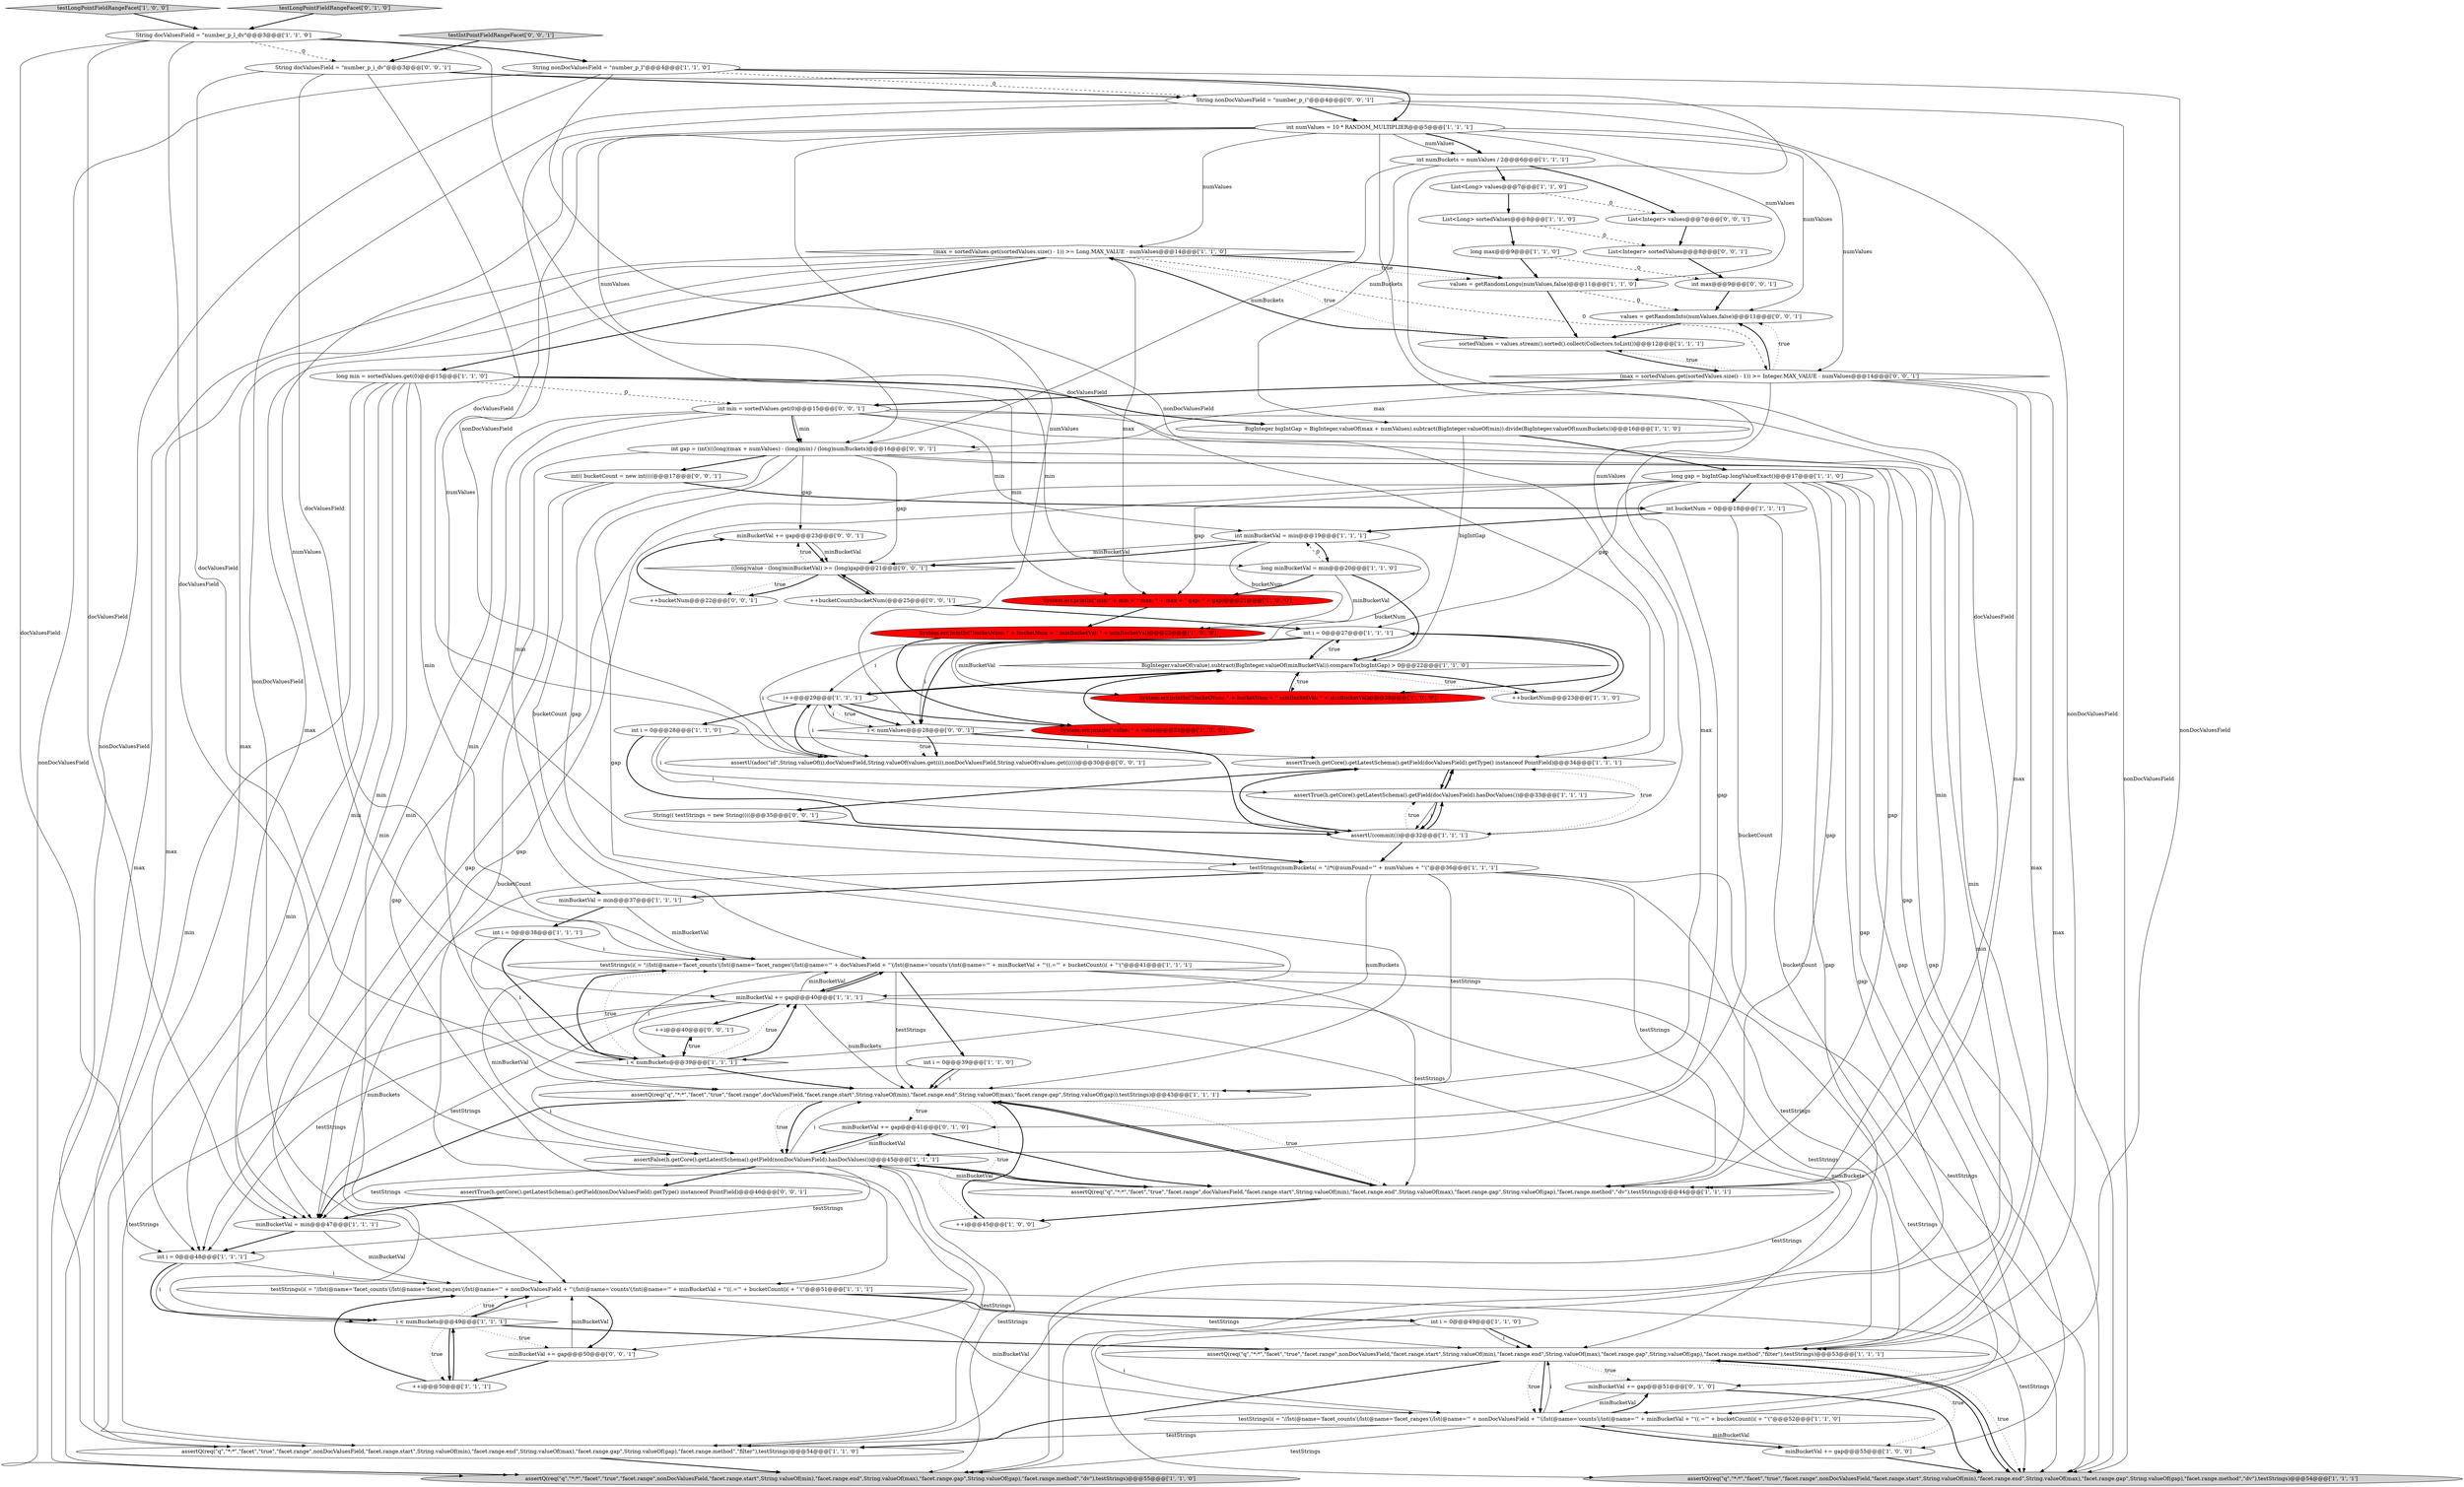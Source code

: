 digraph {
36 [style = filled, label = "testStrings(i( = \"//lst(@name='facet_counts'(/lst(@name='facet_ranges'(/lst(@name='\" + docValuesField + \"'(/lst(@name='counts'(/int(@name='\" + minBucketVal + \"'((.='\" + bucketCount(i( + \"'(\"@@@41@@@['1', '1', '1']", fillcolor = white, shape = ellipse image = "AAA0AAABBB1BBB"];
74 [style = filled, label = "++bucketNum@@@22@@@['0', '0', '1']", fillcolor = white, shape = ellipse image = "AAA0AAABBB3BBB"];
73 [style = filled, label = "List<Integer> values@@@7@@@['0', '0', '1']", fillcolor = white, shape = ellipse image = "AAA0AAABBB3BBB"];
69 [style = filled, label = "++i@@@40@@@['0', '0', '1']", fillcolor = white, shape = ellipse image = "AAA0AAABBB3BBB"];
39 [style = filled, label = "int numValues = 10 * RANDOM_MULTIPLIER@@@5@@@['1', '1', '1']", fillcolor = white, shape = ellipse image = "AAA0AAABBB1BBB"];
6 [style = filled, label = "i < numBuckets@@@49@@@['1', '1', '1']", fillcolor = white, shape = diamond image = "AAA0AAABBB1BBB"];
22 [style = filled, label = "long max@@@9@@@['1', '1', '0']", fillcolor = white, shape = ellipse image = "AAA0AAABBB1BBB"];
1 [style = filled, label = "minBucketVal = min@@@47@@@['1', '1', '1']", fillcolor = white, shape = ellipse image = "AAA0AAABBB1BBB"];
5 [style = filled, label = "BigInteger.valueOf(value).subtract(BigInteger.valueOf(minBucketVal)).compareTo(bigIntGap) > 0@@@22@@@['1', '1', '0']", fillcolor = white, shape = diamond image = "AAA0AAABBB1BBB"];
9 [style = filled, label = "testStrings(numBuckets( = \"//*(@numFound='\" + numValues + \"'(\"@@@36@@@['1', '1', '1']", fillcolor = white, shape = ellipse image = "AAA0AAABBB1BBB"];
45 [style = filled, label = "System.err.println(\"bucketNum: \" + bucketNum + \" minBucketVal: \" + minBucketVal)@@@28@@@['1', '0', '0']", fillcolor = red, shape = ellipse image = "AAA1AAABBB1BBB"];
52 [style = filled, label = "minBucketVal += gap@@@51@@@['0', '1', '0']", fillcolor = white, shape = ellipse image = "AAA0AAABBB2BBB"];
42 [style = filled, label = "values = getRandomLongs(numValues,false)@@@11@@@['1', '1', '0']", fillcolor = white, shape = ellipse image = "AAA0AAABBB1BBB"];
10 [style = filled, label = "int numBuckets = numValues / 2@@@6@@@['1', '1', '1']", fillcolor = white, shape = ellipse image = "AAA0AAABBB1BBB"];
37 [style = filled, label = "System.err.println(\"bucketNum: \" + bucketNum + \" minBucketVal: \" + minBucketVal)@@@22@@@['1', '0', '0']", fillcolor = red, shape = ellipse image = "AAA1AAABBB1BBB"];
27 [style = filled, label = "++i@@@45@@@['1', '0', '0']", fillcolor = white, shape = ellipse image = "AAA0AAABBB1BBB"];
15 [style = filled, label = "(max = sortedValues.get(sortedValues.size() - 1)) >= Long.MAX_VALUE - numValues@@@14@@@['1', '1', '0']", fillcolor = white, shape = diamond image = "AAA0AAABBB1BBB"];
67 [style = filled, label = "minBucketVal += gap@@@23@@@['0', '0', '1']", fillcolor = white, shape = ellipse image = "AAA0AAABBB3BBB"];
53 [style = filled, label = "minBucketVal += gap@@@41@@@['0', '1', '0']", fillcolor = white, shape = ellipse image = "AAA0AAABBB2BBB"];
14 [style = filled, label = "testStrings(i( = \"//lst(@name='facet_counts'(/lst(@name='facet_ranges'(/lst(@name='\" + nonDocValuesField + \"'(/lst(@name='counts'(/int(@name='\" + minBucketVal + \"'((.='\" + bucketCount(i( + \"'(\"@@@51@@@['1', '1', '1']", fillcolor = white, shape = ellipse image = "AAA0AAABBB1BBB"];
26 [style = filled, label = "long minBucketVal = min@@@20@@@['1', '1', '0']", fillcolor = white, shape = ellipse image = "AAA0AAABBB1BBB"];
65 [style = filled, label = "int gap = (int)(((long)(max + numValues) - (long)min) / (long)numBuckets)@@@16@@@['0', '0', '1']", fillcolor = white, shape = ellipse image = "AAA0AAABBB3BBB"];
7 [style = filled, label = "i++@@@29@@@['1', '1', '1']", fillcolor = white, shape = ellipse image = "AAA0AAABBB1BBB"];
59 [style = filled, label = "List<Integer> sortedValues@@@8@@@['0', '0', '1']", fillcolor = white, shape = ellipse image = "AAA0AAABBB3BBB"];
32 [style = filled, label = "minBucketVal += gap@@@40@@@['1', '1', '1']", fillcolor = white, shape = ellipse image = "AAA0AAABBB1BBB"];
68 [style = filled, label = "int(( bucketCount = new int((((@@@17@@@['0', '0', '1']", fillcolor = white, shape = ellipse image = "AAA0AAABBB3BBB"];
70 [style = filled, label = "int min = sortedValues.get(0)@@@15@@@['0', '0', '1']", fillcolor = white, shape = ellipse image = "AAA0AAABBB3BBB"];
31 [style = filled, label = "String nonDocValuesField = \"number_p_l\"@@@4@@@['1', '1', '0']", fillcolor = white, shape = ellipse image = "AAA0AAABBB1BBB"];
29 [style = filled, label = "testStrings(i( = \"//lst(@name='facet_counts'(/lst(@name='facet_ranges'(/lst(@name='\" + nonDocValuesField + \"'(/lst(@name='counts'(/int(@name='\" + minBucketVal + \"'((.='\" + bucketCount(i( + \"'(\"@@@52@@@['1', '1', '0']", fillcolor = white, shape = ellipse image = "AAA0AAABBB1BBB"];
21 [style = filled, label = "minBucketVal += gap@@@55@@@['1', '0', '0']", fillcolor = white, shape = ellipse image = "AAA0AAABBB1BBB"];
34 [style = filled, label = "assertTrue(h.getCore().getLatestSchema().getField(docValuesField).getType() instanceof PointField)@@@34@@@['1', '1', '1']", fillcolor = white, shape = ellipse image = "AAA0AAABBB1BBB"];
50 [style = filled, label = "int i = 0@@@38@@@['1', '1', '1']", fillcolor = white, shape = ellipse image = "AAA0AAABBB1BBB"];
24 [style = filled, label = "System.err.println(\"min:\" + min + \" max: \" + max + \" gap: \" + gap)@@@21@@@['1', '0', '0']", fillcolor = red, shape = ellipse image = "AAA1AAABBB1BBB"];
16 [style = filled, label = "int i = 0@@@28@@@['1', '1', '0']", fillcolor = white, shape = ellipse image = "AAA0AAABBB1BBB"];
51 [style = filled, label = "testLongPointFieldRangeFacet['1', '0', '0']", fillcolor = lightgray, shape = diamond image = "AAA0AAABBB1BBB"];
3 [style = filled, label = "assertFalse(h.getCore().getLatestSchema().getField(nonDocValuesField).hasDocValues())@@@45@@@['1', '1', '1']", fillcolor = white, shape = ellipse image = "AAA0AAABBB1BBB"];
63 [style = filled, label = "assertTrue(h.getCore().getLatestSchema().getField(nonDocValuesField).getType() instanceof PointField)@@@46@@@['0', '0', '1']", fillcolor = white, shape = ellipse image = "AAA0AAABBB3BBB"];
25 [style = filled, label = "++bucketNum@@@23@@@['1', '1', '0']", fillcolor = white, shape = ellipse image = "AAA0AAABBB1BBB"];
23 [style = filled, label = "int i = 0@@@27@@@['1', '1', '1']", fillcolor = white, shape = ellipse image = "AAA0AAABBB1BBB"];
56 [style = filled, label = "minBucketVal += gap@@@50@@@['0', '0', '1']", fillcolor = white, shape = ellipse image = "AAA0AAABBB3BBB"];
28 [style = filled, label = "int i = 0@@@49@@@['1', '1', '0']", fillcolor = white, shape = ellipse image = "AAA0AAABBB1BBB"];
20 [style = filled, label = "int i = 0@@@39@@@['1', '1', '0']", fillcolor = white, shape = ellipse image = "AAA0AAABBB1BBB"];
61 [style = filled, label = "assertU(adoc(\"id\",String.valueOf(i),docValuesField,String.valueOf(values.get(i)),nonDocValuesField,String.valueOf(values.get(i))))@@@30@@@['0', '0', '1']", fillcolor = white, shape = ellipse image = "AAA0AAABBB3BBB"];
46 [style = filled, label = "int bucketNum = 0@@@18@@@['1', '1', '1']", fillcolor = white, shape = ellipse image = "AAA0AAABBB1BBB"];
11 [style = filled, label = "assertQ(req(\"q\",\"*:*\",\"facet\",\"true\",\"facet.range\",nonDocValuesField,\"facet.range.start\",String.valueOf(min),\"facet.range.end\",String.valueOf(max),\"facet.range.gap\",String.valueOf(gap),\"facet.range.method\",\"filter\"),testStrings)@@@54@@@['1', '1', '0']", fillcolor = white, shape = ellipse image = "AAA0AAABBB1BBB"];
43 [style = filled, label = "i < numBuckets@@@39@@@['1', '1', '1']", fillcolor = white, shape = diamond image = "AAA0AAABBB1BBB"];
2 [style = filled, label = "BigInteger bigIntGap = BigInteger.valueOf(max + numValues).subtract(BigInteger.valueOf(min)).divide(BigInteger.valueOf(numBuckets))@@@16@@@['1', '1', '0']", fillcolor = white, shape = ellipse image = "AAA0AAABBB1BBB"];
54 [style = filled, label = "testLongPointFieldRangeFacet['0', '1', '0']", fillcolor = lightgray, shape = diamond image = "AAA0AAABBB2BBB"];
41 [style = filled, label = "List<Long> sortedValues@@@8@@@['1', '1', '0']", fillcolor = white, shape = ellipse image = "AAA0AAABBB1BBB"];
55 [style = filled, label = "values = getRandomInts(numValues,false)@@@11@@@['0', '0', '1']", fillcolor = white, shape = ellipse image = "AAA0AAABBB3BBB"];
60 [style = filled, label = "testIntPointFieldRangeFacet['0', '0', '1']", fillcolor = lightgray, shape = diamond image = "AAA0AAABBB3BBB"];
62 [style = filled, label = "i < numValues@@@28@@@['0', '0', '1']", fillcolor = white, shape = diamond image = "AAA0AAABBB3BBB"];
47 [style = filled, label = "assertQ(req(\"q\",\"*:*\",\"facet\",\"true\",\"facet.range\",nonDocValuesField,\"facet.range.start\",String.valueOf(min),\"facet.range.end\",String.valueOf(max),\"facet.range.gap\",String.valueOf(gap),\"facet.range.method\",\"filter\"),testStrings)@@@53@@@['1', '1', '1']", fillcolor = white, shape = ellipse image = "AAA0AAABBB1BBB"];
35 [style = filled, label = "long min = sortedValues.get(0)@@@15@@@['1', '1', '0']", fillcolor = white, shape = ellipse image = "AAA0AAABBB1BBB"];
40 [style = filled, label = "sortedValues = values.stream().sorted().collect(Collectors.toList())@@@12@@@['1', '1', '1']", fillcolor = white, shape = ellipse image = "AAA0AAABBB1BBB"];
12 [style = filled, label = "System.err.println(\"value: \" + value)@@@24@@@['1', '0', '0']", fillcolor = red, shape = ellipse image = "AAA1AAABBB1BBB"];
30 [style = filled, label = "int minBucketVal = min@@@19@@@['1', '1', '1']", fillcolor = white, shape = ellipse image = "AAA0AAABBB1BBB"];
38 [style = filled, label = "minBucketVal = min@@@37@@@['1', '1', '1']", fillcolor = white, shape = ellipse image = "AAA0AAABBB1BBB"];
4 [style = filled, label = "String docValuesField = \"number_p_l_dv\"@@@3@@@['1', '1', '0']", fillcolor = white, shape = ellipse image = "AAA0AAABBB1BBB"];
66 [style = filled, label = "String(( testStrings = new String((((@@@35@@@['0', '0', '1']", fillcolor = white, shape = ellipse image = "AAA0AAABBB3BBB"];
75 [style = filled, label = "++bucketCount(bucketNum(@@@25@@@['0', '0', '1']", fillcolor = white, shape = ellipse image = "AAA0AAABBB3BBB"];
17 [style = filled, label = "assertQ(req(\"q\",\"*:*\",\"facet\",\"true\",\"facet.range\",docValuesField,\"facet.range.start\",String.valueOf(min),\"facet.range.end\",String.valueOf(max),\"facet.range.gap\",String.valueOf(gap)),testStrings)@@@43@@@['1', '1', '1']", fillcolor = white, shape = ellipse image = "AAA0AAABBB1BBB"];
0 [style = filled, label = "int i = 0@@@48@@@['1', '1', '1']", fillcolor = white, shape = ellipse image = "AAA0AAABBB1BBB"];
18 [style = filled, label = "assertU(commit())@@@32@@@['1', '1', '1']", fillcolor = white, shape = ellipse image = "AAA0AAABBB1BBB"];
57 [style = filled, label = "((long)value - (long)minBucketVal) >= (long)gap@@@21@@@['0', '0', '1']", fillcolor = white, shape = diamond image = "AAA0AAABBB3BBB"];
33 [style = filled, label = "assertQ(req(\"q\",\"*:*\",\"facet\",\"true\",\"facet.range\",nonDocValuesField,\"facet.range.start\",String.valueOf(min),\"facet.range.end\",String.valueOf(max),\"facet.range.gap\",String.valueOf(gap),\"facet.range.method\",\"dv\"),testStrings)@@@54@@@['1', '1', '1']", fillcolor = lightgray, shape = ellipse image = "AAA0AAABBB1BBB"];
19 [style = filled, label = "++i@@@50@@@['1', '1', '1']", fillcolor = white, shape = ellipse image = "AAA0AAABBB1BBB"];
48 [style = filled, label = "assertQ(req(\"q\",\"*:*\",\"facet\",\"true\",\"facet.range\",docValuesField,\"facet.range.start\",String.valueOf(min),\"facet.range.end\",String.valueOf(max),\"facet.range.gap\",String.valueOf(gap),\"facet.range.method\",\"dv\"),testStrings)@@@44@@@['1', '1', '1']", fillcolor = white, shape = ellipse image = "AAA0AAABBB1BBB"];
8 [style = filled, label = "long gap = bigIntGap.longValueExact()@@@17@@@['1', '1', '0']", fillcolor = white, shape = ellipse image = "AAA0AAABBB1BBB"];
58 [style = filled, label = "(max = sortedValues.get(sortedValues.size() - 1)) >= Integer.MAX_VALUE - numValues@@@14@@@['0', '0', '1']", fillcolor = white, shape = diamond image = "AAA0AAABBB3BBB"];
71 [style = filled, label = "String nonDocValuesField = \"number_p_i\"@@@4@@@['0', '0', '1']", fillcolor = white, shape = ellipse image = "AAA0AAABBB3BBB"];
13 [style = filled, label = "List<Long> values@@@7@@@['1', '1', '0']", fillcolor = white, shape = ellipse image = "AAA0AAABBB1BBB"];
72 [style = filled, label = "String docValuesField = \"number_p_i_dv\"@@@3@@@['0', '0', '1']", fillcolor = white, shape = ellipse image = "AAA0AAABBB3BBB"];
44 [style = filled, label = "assertQ(req(\"q\",\"*:*\",\"facet\",\"true\",\"facet.range\",nonDocValuesField,\"facet.range.start\",String.valueOf(min),\"facet.range.end\",String.valueOf(max),\"facet.range.gap\",String.valueOf(gap),\"facet.range.method\",\"dv\"),testStrings)@@@55@@@['1', '1', '0']", fillcolor = lightgray, shape = ellipse image = "AAA0AAABBB1BBB"];
64 [style = filled, label = "int max@@@9@@@['0', '0', '1']", fillcolor = white, shape = ellipse image = "AAA0AAABBB3BBB"];
49 [style = filled, label = "assertTrue(h.getCore().getLatestSchema().getField(docValuesField).hasDocValues())@@@33@@@['1', '1', '1']", fillcolor = white, shape = ellipse image = "AAA0AAABBB1BBB"];
39->32 [style = solid, label="numValues"];
15->58 [style = dashed, label="0"];
7->62 [style = bold, label=""];
48->3 [style = bold, label=""];
70->65 [style = solid, label="min"];
12->5 [style = bold, label=""];
23->45 [style = bold, label=""];
31->44 [style = solid, label="nonDocValuesField"];
72->17 [style = solid, label="docValuesField"];
70->65 [style = bold, label=""];
5->23 [style = dotted, label="true"];
62->61 [style = bold, label=""];
52->29 [style = solid, label="minBucketVal"];
55->40 [style = bold, label=""];
40->15 [style = bold, label=""];
13->73 [style = dashed, label="0"];
9->17 [style = solid, label="testStrings"];
32->11 [style = solid, label="testStrings"];
14->28 [style = bold, label=""];
35->24 [style = solid, label="min"];
70->33 [style = solid, label="min"];
36->3 [style = solid, label="minBucketVal"];
47->33 [style = bold, label=""];
48->27 [style = bold, label=""];
6->19 [style = dotted, label="true"];
36->20 [style = bold, label=""];
32->47 [style = solid, label="numBuckets"];
47->11 [style = bold, label=""];
18->34 [style = dotted, label="true"];
20->17 [style = solid, label="i"];
23->45 [style = solid, label="minBucketVal"];
9->48 [style = solid, label="testStrings"];
38->50 [style = bold, label=""];
74->67 [style = bold, label=""];
47->52 [style = dotted, label="true"];
18->49 [style = bold, label=""];
15->24 [style = solid, label="max"];
8->52 [style = solid, label="gap"];
70->48 [style = solid, label="min"];
57->74 [style = dotted, label="true"];
4->72 [style = dashed, label="0"];
65->68 [style = bold, label=""];
57->74 [style = bold, label=""];
7->16 [style = bold, label=""];
27->17 [style = bold, label=""];
75->23 [style = bold, label=""];
67->57 [style = bold, label=""];
4->0 [style = solid, label="docValuesField"];
29->11 [style = solid, label="testStrings"];
16->34 [style = solid, label="i"];
46->3 [style = solid, label="bucketCount"];
50->43 [style = solid, label="i"];
41->22 [style = bold, label=""];
62->18 [style = bold, label=""];
3->44 [style = solid, label="testStrings"];
39->65 [style = solid, label="numValues"];
9->38 [style = bold, label=""];
31->34 [style = solid, label="nonDocValuesField"];
23->61 [style = solid, label="i"];
15->1 [style = solid, label="max"];
17->27 [style = dotted, label="true"];
53->48 [style = bold, label=""];
39->62 [style = solid, label="numValues"];
50->36 [style = solid, label="i"];
14->29 [style = solid, label="minBucketVal"];
23->62 [style = bold, label=""];
59->64 [style = bold, label=""];
4->3 [style = solid, label="docValuesField"];
9->47 [style = solid, label="testStrings"];
50->43 [style = bold, label=""];
21->29 [style = solid, label="minBucketVal"];
70->17 [style = solid, label="min"];
70->38 [style = solid, label="min"];
63->1 [style = bold, label=""];
35->11 [style = solid, label="min"];
30->37 [style = solid, label="bucketNum"];
65->56 [style = solid, label="gap"];
11->44 [style = bold, label=""];
70->1 [style = solid, label="min"];
30->26 [style = bold, label=""];
15->40 [style = dotted, label="true"];
71->14 [style = solid, label="nonDocValuesField"];
43->32 [style = bold, label=""];
3->0 [style = solid, label="testStrings"];
62->61 [style = dotted, label="true"];
14->47 [style = solid, label="testStrings"];
1->0 [style = bold, label=""];
3->63 [style = bold, label=""];
58->70 [style = bold, label=""];
14->56 [style = bold, label=""];
17->53 [style = dotted, label="true"];
43->32 [style = dotted, label="true"];
26->24 [style = bold, label=""];
48->17 [style = bold, label=""];
19->6 [style = bold, label=""];
57->67 [style = dotted, label="true"];
42->40 [style = bold, label=""];
17->3 [style = dotted, label="true"];
15->35 [style = bold, label=""];
5->25 [style = bold, label=""];
3->53 [style = bold, label=""];
29->52 [style = bold, label=""];
58->33 [style = solid, label="max"];
15->42 [style = dotted, label="true"];
62->7 [style = dotted, label="true"];
42->55 [style = dashed, label="0"];
73->59 [style = bold, label=""];
30->57 [style = solid, label="minBucketVal"];
14->6 [style = solid, label="i"];
7->5 [style = bold, label=""];
8->21 [style = solid, label="gap"];
6->14 [style = dotted, label="true"];
15->0 [style = solid, label="max"];
33->47 [style = bold, label=""];
10->65 [style = solid, label="numBuckets"];
58->47 [style = solid, label="max"];
5->25 [style = dotted, label="true"];
36->47 [style = solid, label="testStrings"];
72->71 [style = bold, label=""];
9->6 [style = solid, label="numBuckets"];
61->7 [style = bold, label=""];
32->17 [style = solid, label="numBuckets"];
65->57 [style = solid, label="gap"];
49->18 [style = bold, label=""];
58->65 [style = solid, label="max"];
18->9 [style = bold, label=""];
65->47 [style = solid, label="gap"];
35->70 [style = dashed, label="0"];
32->36 [style = bold, label=""];
5->7 [style = bold, label=""];
56->14 [style = solid, label="minBucketVal"];
32->0 [style = solid, label="testStrings"];
71->61 [style = solid, label="nonDocValuesField"];
39->10 [style = solid, label="numValues"];
72->61 [style = solid, label="docValuesField"];
58->55 [style = dotted, label="true"];
58->40 [style = dotted, label="true"];
49->34 [style = solid, label="i"];
6->47 [style = bold, label=""];
23->62 [style = solid, label="i"];
0->6 [style = solid, label="i"];
43->69 [style = dotted, label="true"];
38->36 [style = solid, label="minBucketVal"];
49->18 [style = solid, label="i"];
35->14 [style = solid, label="min"];
4->34 [style = solid, label="docValuesField"];
10->2 [style = solid, label="numBuckets"];
65->67 [style = solid, label="gap"];
22->42 [style = bold, label=""];
69->43 [style = bold, label=""];
72->48 [style = solid, label="docValuesField"];
8->53 [style = solid, label="gap"];
71->47 [style = solid, label="nonDocValuesField"];
68->14 [style = solid, label="bucketCount"];
39->58 [style = solid, label="numValues"];
16->18 [style = bold, label=""];
29->44 [style = solid, label="testStrings"];
23->5 [style = bold, label=""];
17->1 [style = bold, label=""];
51->4 [style = bold, label=""];
20->3 [style = solid, label="i"];
15->44 [style = solid, label="max"];
52->33 [style = bold, label=""];
34->49 [style = bold, label=""];
18->34 [style = bold, label=""];
64->55 [style = bold, label=""];
28->47 [style = bold, label=""];
4->1 [style = solid, label="docValuesField"];
35->1 [style = solid, label="min"];
3->1 [style = solid, label="testStrings"];
14->33 [style = solid, label="testStrings"];
35->2 [style = bold, label=""];
43->36 [style = bold, label=""];
35->36 [style = solid, label="min"];
39->9 [style = solid, label="numValues"];
67->57 [style = solid, label="minBucketVal"];
36->17 [style = solid, label="testStrings"];
65->17 [style = solid, label="gap"];
18->49 [style = dotted, label="true"];
22->64 [style = dashed, label="0"];
29->21 [style = bold, label=""];
1->14 [style = solid, label="minBucketVal"];
37->12 [style = bold, label=""];
46->29 [style = solid, label="bucketCount"];
13->41 [style = bold, label=""];
39->55 [style = solid, label="numValues"];
47->29 [style = bold, label=""];
4->31 [style = bold, label=""];
43->17 [style = bold, label=""];
58->48 [style = solid, label="max"];
26->30 [style = dashed, label="0"];
31->11 [style = solid, label="nonDocValuesField"];
46->30 [style = bold, label=""];
19->14 [style = bold, label=""];
47->33 [style = dotted, label="true"];
66->9 [style = bold, label=""];
10->13 [style = bold, label=""];
60->72 [style = bold, label=""];
70->47 [style = solid, label="min"];
47->29 [style = dotted, label="true"];
5->45 [style = dotted, label="true"];
35->26 [style = solid, label="min"];
2->5 [style = solid, label="bigIntGap"];
17->3 [style = bold, label=""];
28->47 [style = solid, label="i"];
29->47 [style = solid, label="i"];
39->18 [style = solid, label="numValues"];
72->36 [style = solid, label="docValuesField"];
47->21 [style = dotted, label="true"];
31->39 [style = bold, label=""];
8->23 [style = solid, label="gap"];
8->1 [style = solid, label="gap"];
48->3 [style = solid, label="minBucketVal"];
43->36 [style = dotted, label="true"];
8->11 [style = solid, label="gap"];
36->43 [style = solid, label="i"];
35->0 [style = solid, label="min"];
35->44 [style = solid, label="min"];
36->48 [style = solid, label="testStrings"];
6->56 [style = dotted, label="true"];
9->43 [style = solid, label="numBuckets"];
10->73 [style = bold, label=""];
7->62 [style = solid, label="i"];
34->66 [style = bold, label=""];
65->32 [style = solid, label="gap"];
20->17 [style = bold, label=""];
71->39 [style = bold, label=""];
68->46 [style = bold, label=""];
7->12 [style = bold, label=""];
0->6 [style = bold, label=""];
25->23 [style = bold, label=""];
26->5 [style = bold, label=""];
8->48 [style = solid, label="gap"];
7->61 [style = solid, label="i"];
9->33 [style = solid, label="testStrings"];
21->33 [style = bold, label=""];
16->49 [style = solid, label="i"];
31->71 [style = dashed, label="0"];
65->33 [style = solid, label="gap"];
30->57 [style = bold, label=""];
32->44 [style = solid, label="testStrings"];
17->48 [style = dotted, label="true"];
36->32 [style = bold, label=""];
75->57 [style = bold, label=""];
6->19 [style = bold, label=""];
16->18 [style = solid, label="i"];
58->55 [style = bold, label=""];
15->11 [style = solid, label="max"];
53->3 [style = solid, label="minBucketVal"];
57->75 [style = bold, label=""];
54->4 [style = bold, label=""];
49->34 [style = bold, label=""];
28->29 [style = solid, label="i"];
71->33 [style = solid, label="nonDocValuesField"];
8->44 [style = solid, label="gap"];
58->17 [style = solid, label="max"];
32->36 [style = solid, label="minBucketVal"];
68->36 [style = solid, label="bucketCount"];
6->14 [style = bold, label=""];
3->17 [style = solid, label="i"];
8->46 [style = bold, label=""];
32->1 [style = solid, label="testStrings"];
0->14 [style = solid, label="i"];
3->48 [style = bold, label=""];
15->42 [style = bold, label=""];
32->69 [style = bold, label=""];
8->24 [style = solid, label="gap"];
31->29 [style = solid, label="nonDocValuesField"];
65->48 [style = solid, label="gap"];
39->15 [style = solid, label="numValues"];
3->11 [style = solid, label="testStrings"];
70->30 [style = solid, label="min"];
24->37 [style = bold, label=""];
39->10 [style = bold, label=""];
17->48 [style = bold, label=""];
56->19 [style = bold, label=""];
36->33 [style = solid, label="testStrings"];
26->37 [style = solid, label="minBucketVal"];
23->7 [style = solid, label="i"];
45->5 [style = bold, label=""];
8->0 [style = solid, label="gap"];
39->42 [style = solid, label="numValues"];
41->59 [style = dashed, label="0"];
2->8 [style = bold, label=""];
40->58 [style = bold, label=""];
30->45 [style = solid, label="bucketNum"];
}
